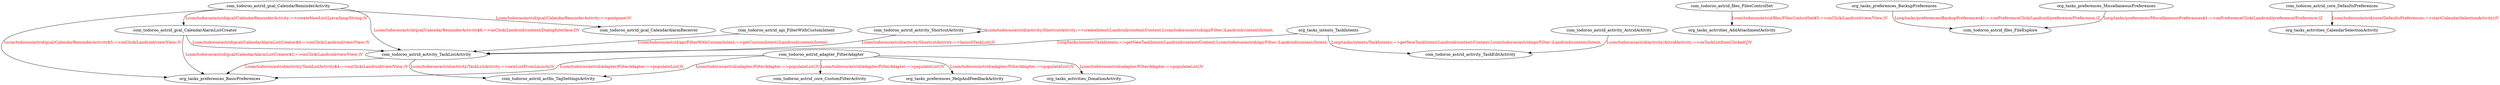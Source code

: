 digraph G {
com_todoroo_astrid_activity_TaskListActivity -> org_tasks_preferences_BasicPreferences [label="Lcom/todoroo/astrid/activity/TaskListActivity$4;=>onClick(Landroid/view/View;)V", fontcolor="red"];
com_todoroo_astrid_activity_TaskListActivity -> com_todoroo_astrid_actfm_TagSettingsActivity [label="Lcom/todoroo/astrid/activity/TaskListActivity;=>newListFromLaunch()V", fontcolor="red"];
com_todoroo_astrid_files_FilesControlSet -> org_tasks_activities_AddAttachmentActivity [label="Lcom/todoroo/astrid/files/FilesControlSet$5;=>onClick(Landroid/view/View;)V", fontcolor="red"];
com_todoroo_astrid_gcal_CalendarAlarmListCreator -> com_todoroo_astrid_activity_TaskListActivity [label="Lcom/todoroo/astrid/gcal/CalendarAlarmListCreator$4;=>onClick(Landroid/view/View;)V", fontcolor="red"];
com_todoroo_astrid_gcal_CalendarAlarmListCreator -> org_tasks_preferences_BasicPreferences [label="Lcom/todoroo/astrid/gcal/CalendarAlarmListCreator$2;=>onClick(Landroid/view/View;)V", fontcolor="red"];
com_todoroo_astrid_gcal_CalendarReminderActivity -> org_tasks_preferences_BasicPreferences [label="Lcom/todoroo/astrid/gcal/CalendarReminderActivity$3;=>onClick(Landroid/view/View;)V", fontcolor="red"];
com_todoroo_astrid_gcal_CalendarReminderActivity -> com_todoroo_astrid_activity_TaskListActivity [label="Lcom/todoroo/astrid/gcal/CalendarReminderActivity$6;=>onClick(Landroid/content/DialogInterface;I)V", fontcolor="red"];
com_todoroo_astrid_gcal_CalendarReminderActivity -> com_todoroo_astrid_gcal_CalendarAlarmReceiver [label="Lcom/todoroo/astrid/gcal/CalendarReminderActivity;=>postpone()V", fontcolor="red"];
com_todoroo_astrid_gcal_CalendarReminderActivity -> com_todoroo_astrid_gcal_CalendarAlarmListCreator [label="Lcom/todoroo/astrid/gcal/CalendarReminderActivity;=>createNewList(Ljava/lang/String;)V", fontcolor="red"];
org_tasks_preferences_BackupPreferences -> com_todoroo_astrid_files_FileExplore [label="Lorg/tasks/preferences/BackupPreferences$1;=>onPreferenceClick(Landroid/preference/Preference;)Z", fontcolor="red"];
org_tasks_preferences_MiscellaneousPreferences -> com_todoroo_astrid_files_FileExplore [label="Lorg/tasks/preferences/MiscellaneousPreferences$1;=>onPreferenceClick(Landroid/preference/Preference;)Z", fontcolor="red"];
com_todoroo_astrid_adapter_FilterAdapter -> com_todoroo_astrid_actfm_TagSettingsActivity [label="Lcom/todoroo/astrid/adapter/FilterAdapter;=>populateList()V", fontcolor="red"];
com_todoroo_astrid_adapter_FilterAdapter -> com_todoroo_astrid_core_CustomFilterActivity [label="Lcom/todoroo/astrid/adapter/FilterAdapter;=>populateList()V", fontcolor="red"];
com_todoroo_astrid_adapter_FilterAdapter -> org_tasks_preferences_BasicPreferences [label="Lcom/todoroo/astrid/adapter/FilterAdapter;=>populateList()V", fontcolor="red"];
com_todoroo_astrid_adapter_FilterAdapter -> org_tasks_preferences_HelpAndFeedbackActivity [label="Lcom/todoroo/astrid/adapter/FilterAdapter;=>populateList()V", fontcolor="red"];
com_todoroo_astrid_adapter_FilterAdapter -> org_tasks_activities_DonationActivity [label="Lcom/todoroo/astrid/adapter/FilterAdapter;=>populateList()V", fontcolor="red"];
com_todoroo_astrid_activity_ShortcutActivity -> com_todoroo_astrid_activity_TaskListActivity [label="Lcom/todoroo/astrid/activity/ShortcutActivity;=>launchTaskList()V", fontcolor="red"];
com_todoroo_astrid_activity_ShortcutActivity -> com_todoroo_astrid_activity_ShortcutActivity [label="Lcom/todoroo/astrid/activity/ShortcutActivity;=>createIntent(Landroid/content/Context;Lcom/todoroo/astrid/api/Filter;)Landroid/content/Intent;", fontcolor="red"];
org_tasks_intents_TaskIntents -> com_todoroo_astrid_activity_TaskListActivity [label="Lorg/tasks/intents/TaskIntents;=>getNewTaskIntent(Landroid/content/Context;Lcom/todoroo/astrid/api/Filter;)Landroid/content/Intent;", fontcolor="red"];
org_tasks_intents_TaskIntents -> com_todoroo_astrid_activity_TaskEditActivity [label="Lorg/tasks/intents/TaskIntents;=>getNewTaskIntent(Landroid/content/Context;Lcom/todoroo/astrid/api/Filter;)Landroid/content/Intent;", fontcolor="red"];
com_todoroo_astrid_activity_AstridActivity -> com_todoroo_astrid_activity_TaskEditActivity [label="Lcom/todoroo/astrid/activity/AstridActivity;=>onTaskListItemClicked(J)V", fontcolor="red"];
com_todoroo_astrid_core_DefaultsPreferences -> org_tasks_activities_CalendarSelectionActivity [label="Lcom/todoroo/astrid/core/DefaultsPreferences;=>startCalendarSelectionActivity()V", fontcolor="red"];
com_todoroo_astrid_api_FilterWithCustomIntent -> com_todoroo_astrid_activity_TaskListActivity [label="Lcom/todoroo/astrid/api/FilterWithCustomIntent;=>getCustomIntent()Landroid/content/Intent;", fontcolor="red"];
}